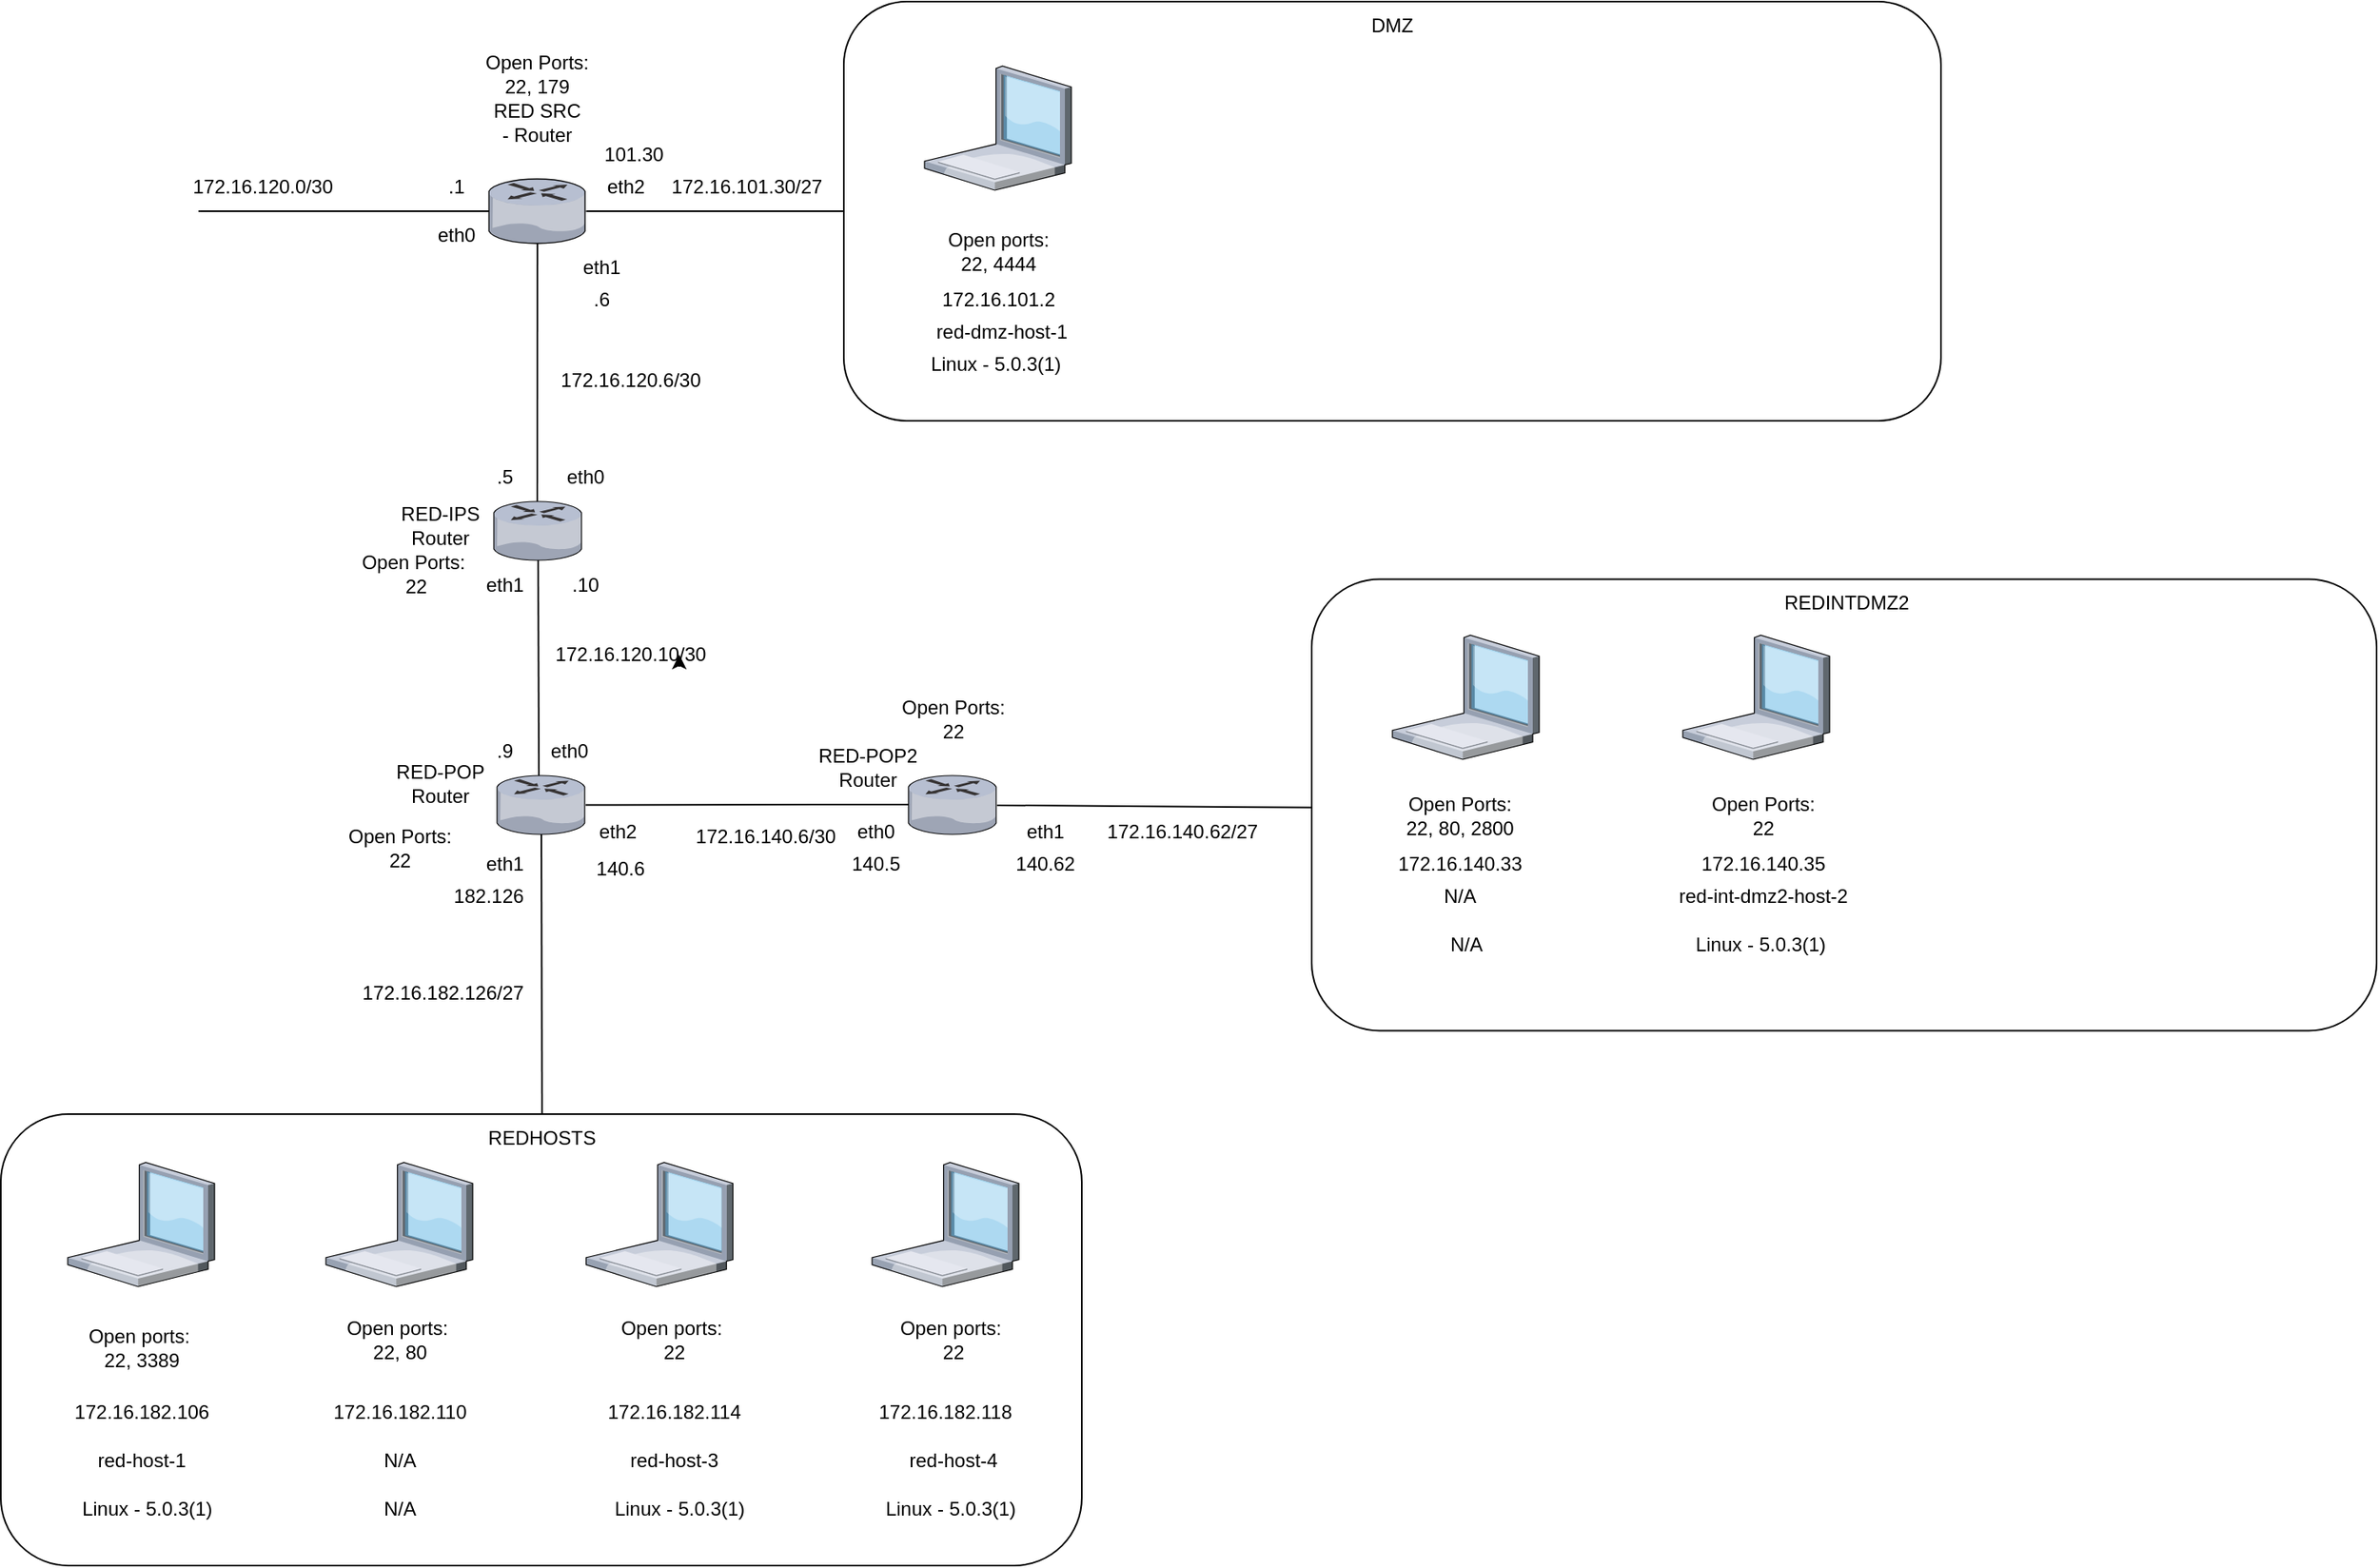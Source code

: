 <mxfile version="20.3.0" type="github">
  <diagram id="uVWatOPMQ36__uk5pxc7" name="Page-1">
    <mxGraphModel dx="2062" dy="1114" grid="1" gridSize="10" guides="1" tooltips="1" connect="1" arrows="1" fold="1" page="1" pageScale="1" pageWidth="850" pageHeight="1100" math="0" shadow="0">
      <root>
        <mxCell id="0" />
        <mxCell id="1" parent="0" />
        <mxCell id="sieKOuywl5AD_1K4OOEY-1" value="" style="verticalLabelPosition=bottom;sketch=0;aspect=fixed;html=1;verticalAlign=top;strokeColor=none;align=center;outlineConnect=0;shape=mxgraph.citrix.router;" vertex="1" parent="1">
          <mxGeometry x="310" y="370" width="60.27" height="40" as="geometry" />
        </mxCell>
        <mxCell id="sieKOuywl5AD_1K4OOEY-2" value="RED SRC - Router" style="text;html=1;strokeColor=none;fillColor=none;align=center;verticalAlign=middle;whiteSpace=wrap;rounded=0;" vertex="1" parent="1">
          <mxGeometry x="310" y="320" width="60" height="30" as="geometry" />
        </mxCell>
        <mxCell id="sieKOuywl5AD_1K4OOEY-3" value="" style="endArrow=none;html=1;rounded=0;" edge="1" parent="1" target="sieKOuywl5AD_1K4OOEY-1">
          <mxGeometry width="50" height="50" relative="1" as="geometry">
            <mxPoint x="130" y="390" as="sourcePoint" />
            <mxPoint x="270" y="380" as="targetPoint" />
          </mxGeometry>
        </mxCell>
        <mxCell id="sieKOuywl5AD_1K4OOEY-4" value="172.16.120.0/30" style="text;html=1;strokeColor=none;fillColor=none;align=center;verticalAlign=middle;whiteSpace=wrap;rounded=0;" vertex="1" parent="1">
          <mxGeometry x="140" y="360" width="60" height="30" as="geometry" />
        </mxCell>
        <mxCell id="sieKOuywl5AD_1K4OOEY-5" value=".1&lt;br&gt;" style="text;html=1;strokeColor=none;fillColor=none;align=center;verticalAlign=middle;whiteSpace=wrap;rounded=0;" vertex="1" parent="1">
          <mxGeometry x="260" y="360" width="60" height="30" as="geometry" />
        </mxCell>
        <mxCell id="sieKOuywl5AD_1K4OOEY-6" value="eth0" style="text;html=1;strokeColor=none;fillColor=none;align=center;verticalAlign=middle;whiteSpace=wrap;rounded=0;" vertex="1" parent="1">
          <mxGeometry x="260" y="390" width="60" height="30" as="geometry" />
        </mxCell>
        <mxCell id="sieKOuywl5AD_1K4OOEY-7" value="" style="endArrow=none;html=1;rounded=0;" edge="1" parent="1" target="sieKOuywl5AD_1K4OOEY-1">
          <mxGeometry width="50" height="50" relative="1" as="geometry">
            <mxPoint x="340" y="580" as="sourcePoint" />
            <mxPoint x="370" y="470" as="targetPoint" />
          </mxGeometry>
        </mxCell>
        <mxCell id="sieKOuywl5AD_1K4OOEY-8" value="" style="endArrow=none;html=1;rounded=0;" edge="1" parent="1" source="sieKOuywl5AD_1K4OOEY-1">
          <mxGeometry width="50" height="50" relative="1" as="geometry">
            <mxPoint x="440" y="420" as="sourcePoint" />
            <mxPoint x="530" y="390" as="targetPoint" />
          </mxGeometry>
        </mxCell>
        <mxCell id="sieKOuywl5AD_1K4OOEY-9" value="eth1" style="text;html=1;strokeColor=none;fillColor=none;align=center;verticalAlign=middle;whiteSpace=wrap;rounded=0;" vertex="1" parent="1">
          <mxGeometry x="350" y="410" width="60" height="30" as="geometry" />
        </mxCell>
        <mxCell id="sieKOuywl5AD_1K4OOEY-10" value="eth2" style="text;html=1;strokeColor=none;fillColor=none;align=center;verticalAlign=middle;whiteSpace=wrap;rounded=0;" vertex="1" parent="1">
          <mxGeometry x="365" y="360" width="60" height="30" as="geometry" />
        </mxCell>
        <mxCell id="sieKOuywl5AD_1K4OOEY-11" value=".6" style="text;html=1;strokeColor=none;fillColor=none;align=center;verticalAlign=middle;whiteSpace=wrap;rounded=0;" vertex="1" parent="1">
          <mxGeometry x="350" y="430" width="60" height="30" as="geometry" />
        </mxCell>
        <mxCell id="sieKOuywl5AD_1K4OOEY-12" value="101.30" style="text;html=1;strokeColor=none;fillColor=none;align=center;verticalAlign=middle;whiteSpace=wrap;rounded=0;" vertex="1" parent="1">
          <mxGeometry x="370.27" y="340" width="60" height="30" as="geometry" />
        </mxCell>
        <mxCell id="sieKOuywl5AD_1K4OOEY-13" value="" style="verticalLabelPosition=bottom;sketch=0;aspect=fixed;html=1;verticalAlign=top;strokeColor=none;align=center;outlineConnect=0;shape=mxgraph.citrix.router;" vertex="1" parent="1">
          <mxGeometry x="313" y="570" width="55" height="36.5" as="geometry" />
        </mxCell>
        <mxCell id="sieKOuywl5AD_1K4OOEY-14" value="RED-IPS&lt;br&gt;Router" style="text;html=1;strokeColor=none;fillColor=none;align=center;verticalAlign=middle;whiteSpace=wrap;rounded=0;" vertex="1" parent="1">
          <mxGeometry x="250" y="570" width="60" height="30" as="geometry" />
        </mxCell>
        <mxCell id="sieKOuywl5AD_1K4OOEY-15" value=".5" style="text;html=1;strokeColor=none;fillColor=none;align=center;verticalAlign=middle;whiteSpace=wrap;rounded=0;" vertex="1" parent="1">
          <mxGeometry x="290" y="540" width="60" height="30" as="geometry" />
        </mxCell>
        <mxCell id="sieKOuywl5AD_1K4OOEY-16" value="172.16.101.30/27" style="text;html=1;strokeColor=none;fillColor=none;align=center;verticalAlign=middle;whiteSpace=wrap;rounded=0;" vertex="1" parent="1">
          <mxGeometry x="440" y="360" width="60" height="30" as="geometry" />
        </mxCell>
        <mxCell id="sieKOuywl5AD_1K4OOEY-17" value="172.16.120.6/30" style="text;html=1;strokeColor=none;fillColor=none;align=center;verticalAlign=middle;whiteSpace=wrap;rounded=0;" vertex="1" parent="1">
          <mxGeometry x="368" y="480" width="60" height="30" as="geometry" />
        </mxCell>
        <mxCell id="sieKOuywl5AD_1K4OOEY-18" value="eth0" style="text;html=1;strokeColor=none;fillColor=none;align=center;verticalAlign=middle;whiteSpace=wrap;rounded=0;" vertex="1" parent="1">
          <mxGeometry x="340" y="540" width="60" height="30" as="geometry" />
        </mxCell>
        <mxCell id="sieKOuywl5AD_1K4OOEY-20" value="eth1" style="text;html=1;strokeColor=none;fillColor=none;align=center;verticalAlign=middle;whiteSpace=wrap;rounded=0;" vertex="1" parent="1">
          <mxGeometry x="290" y="606.5" width="60" height="30" as="geometry" />
        </mxCell>
        <mxCell id="sieKOuywl5AD_1K4OOEY-21" value="" style="endArrow=none;html=1;rounded=0;" edge="1" parent="1" target="sieKOuywl5AD_1K4OOEY-13">
          <mxGeometry width="50" height="50" relative="1" as="geometry">
            <mxPoint x="341" y="740" as="sourcePoint" />
            <mxPoint x="400" y="680" as="targetPoint" />
          </mxGeometry>
        </mxCell>
        <mxCell id="sieKOuywl5AD_1K4OOEY-22" value=".10" style="text;html=1;strokeColor=none;fillColor=none;align=center;verticalAlign=middle;whiteSpace=wrap;rounded=0;" vertex="1" parent="1">
          <mxGeometry x="340" y="606.5" width="60" height="30" as="geometry" />
        </mxCell>
        <mxCell id="sieKOuywl5AD_1K4OOEY-23" value="172.16.120.10/30" style="text;html=1;strokeColor=none;fillColor=none;align=center;verticalAlign=middle;whiteSpace=wrap;rounded=0;" vertex="1" parent="1">
          <mxGeometry x="368" y="650" width="60" height="30" as="geometry" />
        </mxCell>
        <mxCell id="sieKOuywl5AD_1K4OOEY-24" style="edgeStyle=orthogonalEdgeStyle;rounded=0;orthogonalLoop=1;jettySize=auto;html=1;exitX=1;exitY=0.75;exitDx=0;exitDy=0;entryX=1;entryY=0.5;entryDx=0;entryDy=0;" edge="1" parent="1" source="sieKOuywl5AD_1K4OOEY-23" target="sieKOuywl5AD_1K4OOEY-23">
          <mxGeometry relative="1" as="geometry" />
        </mxCell>
        <mxCell id="sieKOuywl5AD_1K4OOEY-25" value="" style="verticalLabelPosition=bottom;sketch=0;aspect=fixed;html=1;verticalAlign=top;strokeColor=none;align=center;outlineConnect=0;shape=mxgraph.citrix.router;" vertex="1" parent="1">
          <mxGeometry x="315" y="740" width="55" height="36.5" as="geometry" />
        </mxCell>
        <mxCell id="sieKOuywl5AD_1K4OOEY-26" value=".9" style="text;html=1;strokeColor=none;fillColor=none;align=center;verticalAlign=middle;whiteSpace=wrap;rounded=0;" vertex="1" parent="1">
          <mxGeometry x="290" y="710" width="60" height="30" as="geometry" />
        </mxCell>
        <mxCell id="sieKOuywl5AD_1K4OOEY-27" value="RED-POP&lt;br&gt;Router" style="text;html=1;strokeColor=none;fillColor=none;align=center;verticalAlign=middle;whiteSpace=wrap;rounded=0;" vertex="1" parent="1">
          <mxGeometry x="250" y="730" width="60" height="30" as="geometry" />
        </mxCell>
        <mxCell id="sieKOuywl5AD_1K4OOEY-28" value="eth0" style="text;html=1;strokeColor=none;fillColor=none;align=center;verticalAlign=middle;whiteSpace=wrap;rounded=0;" vertex="1" parent="1">
          <mxGeometry x="330" y="710" width="60" height="30" as="geometry" />
        </mxCell>
        <mxCell id="sieKOuywl5AD_1K4OOEY-29" value="eth1" style="text;html=1;strokeColor=none;fillColor=none;align=center;verticalAlign=middle;whiteSpace=wrap;rounded=0;" vertex="1" parent="1">
          <mxGeometry x="290" y="780" width="60" height="30" as="geometry" />
        </mxCell>
        <mxCell id="sieKOuywl5AD_1K4OOEY-30" value="eth2" style="text;html=1;strokeColor=none;fillColor=none;align=center;verticalAlign=middle;whiteSpace=wrap;rounded=0;" vertex="1" parent="1">
          <mxGeometry x="360" y="760" width="60" height="30" as="geometry" />
        </mxCell>
        <mxCell id="sieKOuywl5AD_1K4OOEY-32" value="" style="endArrow=none;html=1;rounded=0;" edge="1" parent="1" source="sieKOuywl5AD_1K4OOEY-25">
          <mxGeometry width="50" height="50" relative="1" as="geometry">
            <mxPoint x="400" y="780" as="sourcePoint" />
            <mxPoint x="570" y="758" as="targetPoint" />
          </mxGeometry>
        </mxCell>
        <mxCell id="sieKOuywl5AD_1K4OOEY-33" value="" style="endArrow=none;html=1;rounded=0;" edge="1" parent="1" target="sieKOuywl5AD_1K4OOEY-25">
          <mxGeometry width="50" height="50" relative="1" as="geometry">
            <mxPoint x="343" y="970" as="sourcePoint" />
            <mxPoint x="320" y="870" as="targetPoint" />
          </mxGeometry>
        </mxCell>
        <mxCell id="sieKOuywl5AD_1K4OOEY-34" value="&amp;nbsp;172.16.182.126/27" style="text;html=1;strokeColor=none;fillColor=none;align=center;verticalAlign=middle;whiteSpace=wrap;rounded=0;" vertex="1" parent="1">
          <mxGeometry x="250" y="860" width="60" height="30" as="geometry" />
        </mxCell>
        <mxCell id="sieKOuywl5AD_1K4OOEY-35" value="182.126" style="text;html=1;strokeColor=none;fillColor=none;align=center;verticalAlign=middle;whiteSpace=wrap;rounded=0;" vertex="1" parent="1">
          <mxGeometry x="280" y="800" width="60" height="30" as="geometry" />
        </mxCell>
        <mxCell id="sieKOuywl5AD_1K4OOEY-36" value="&lt;div&gt;&amp;nbsp;172.16.140.6/30&lt;/div&gt;&lt;div&gt;&lt;br&gt;&lt;/div&gt;" style="text;html=1;strokeColor=none;fillColor=none;align=center;verticalAlign=middle;whiteSpace=wrap;rounded=0;" vertex="1" parent="1">
          <mxGeometry x="450" y="770" width="60" height="30" as="geometry" />
        </mxCell>
        <mxCell id="sieKOuywl5AD_1K4OOEY-37" value="&lt;div&gt;&amp;nbsp;140.6&lt;/div&gt;&lt;div&gt;&lt;br&gt;&lt;/div&gt;" style="text;html=1;strokeColor=none;fillColor=none;align=center;verticalAlign=middle;whiteSpace=wrap;rounded=0;" vertex="1" parent="1">
          <mxGeometry x="360" y="790" width="60" height="30" as="geometry" />
        </mxCell>
        <mxCell id="sieKOuywl5AD_1K4OOEY-38" value="" style="verticalLabelPosition=bottom;sketch=0;aspect=fixed;html=1;verticalAlign=top;strokeColor=none;align=center;outlineConnect=0;shape=mxgraph.citrix.router;" vertex="1" parent="1">
          <mxGeometry x="570" y="740" width="55" height="36.5" as="geometry" />
        </mxCell>
        <mxCell id="sieKOuywl5AD_1K4OOEY-39" value="140.5" style="text;html=1;strokeColor=none;fillColor=none;align=center;verticalAlign=middle;whiteSpace=wrap;rounded=0;" vertex="1" parent="1">
          <mxGeometry x="520" y="780" width="60" height="30" as="geometry" />
        </mxCell>
        <mxCell id="sieKOuywl5AD_1K4OOEY-40" value="eth0" style="text;html=1;strokeColor=none;fillColor=none;align=center;verticalAlign=middle;whiteSpace=wrap;rounded=0;" vertex="1" parent="1">
          <mxGeometry x="520" y="760" width="60" height="30" as="geometry" />
        </mxCell>
        <mxCell id="sieKOuywl5AD_1K4OOEY-41" value="RED-POP2&lt;br&gt;Router" style="text;html=1;strokeColor=none;fillColor=none;align=center;verticalAlign=middle;whiteSpace=wrap;rounded=0;" vertex="1" parent="1">
          <mxGeometry x="510" y="720" width="70" height="30" as="geometry" />
        </mxCell>
        <mxCell id="sieKOuywl5AD_1K4OOEY-42" value="172.16.140.62/27" style="text;html=1;strokeColor=none;fillColor=none;align=center;verticalAlign=middle;whiteSpace=wrap;rounded=0;" vertex="1" parent="1">
          <mxGeometry x="710" y="760" width="60" height="30" as="geometry" />
        </mxCell>
        <mxCell id="sieKOuywl5AD_1K4OOEY-43" value="" style="endArrow=none;html=1;rounded=0;" edge="1" parent="1" source="sieKOuywl5AD_1K4OOEY-38">
          <mxGeometry width="50" height="50" relative="1" as="geometry">
            <mxPoint x="690" y="770" as="sourcePoint" />
            <mxPoint x="850" y="760" as="targetPoint" />
          </mxGeometry>
        </mxCell>
        <mxCell id="sieKOuywl5AD_1K4OOEY-44" value="140.62" style="text;html=1;strokeColor=none;fillColor=none;align=center;verticalAlign=middle;whiteSpace=wrap;rounded=0;" vertex="1" parent="1">
          <mxGeometry x="625" y="780" width="60" height="30" as="geometry" />
        </mxCell>
        <mxCell id="sieKOuywl5AD_1K4OOEY-45" value="eth1" style="text;html=1;strokeColor=none;fillColor=none;align=center;verticalAlign=middle;whiteSpace=wrap;rounded=0;" vertex="1" parent="1">
          <mxGeometry x="625" y="760" width="60" height="30" as="geometry" />
        </mxCell>
        <mxCell id="sieKOuywl5AD_1K4OOEY-46" value="" style="rounded=1;whiteSpace=wrap;html=1;" vertex="1" parent="1">
          <mxGeometry x="7.5" y="950" width="670" height="280" as="geometry" />
        </mxCell>
        <mxCell id="sieKOuywl5AD_1K4OOEY-47" value="&lt;br&gt;&lt;br&gt;&lt;br&gt;&lt;br&gt;&lt;br&gt;&lt;br&gt;" style="rounded=1;whiteSpace=wrap;html=1;" vertex="1" parent="1">
          <mxGeometry x="820" y="618.25" width="660" height="280" as="geometry" />
        </mxCell>
        <mxCell id="sieKOuywl5AD_1K4OOEY-48" value="" style="rounded=1;whiteSpace=wrap;html=1;" vertex="1" parent="1">
          <mxGeometry x="530" y="260" width="680" height="260" as="geometry" />
        </mxCell>
        <mxCell id="sieKOuywl5AD_1K4OOEY-49" value="Open Ports:&lt;br&gt;22, 179" style="text;html=1;strokeColor=none;fillColor=none;align=center;verticalAlign=middle;whiteSpace=wrap;rounded=0;" vertex="1" parent="1">
          <mxGeometry x="305" y="290" width="70" height="30" as="geometry" />
        </mxCell>
        <mxCell id="sieKOuywl5AD_1K4OOEY-50" value="" style="verticalLabelPosition=bottom;sketch=0;aspect=fixed;html=1;verticalAlign=top;strokeColor=none;align=center;outlineConnect=0;shape=mxgraph.citrix.laptop_1;" vertex="1" parent="1">
          <mxGeometry x="580" y="300" width="91" height="77" as="geometry" />
        </mxCell>
        <mxCell id="sieKOuywl5AD_1K4OOEY-51" value="Open ports:&lt;br&gt;22, 4444" style="text;html=1;strokeColor=none;fillColor=none;align=center;verticalAlign=middle;whiteSpace=wrap;rounded=0;" vertex="1" parent="1">
          <mxGeometry x="575.5" y="400" width="100" height="30" as="geometry" />
        </mxCell>
        <mxCell id="sieKOuywl5AD_1K4OOEY-52" value="172.16.101.2" style="text;html=1;strokeColor=none;fillColor=none;align=center;verticalAlign=middle;whiteSpace=wrap;rounded=0;" vertex="1" parent="1">
          <mxGeometry x="595.5" y="430" width="60" height="30" as="geometry" />
        </mxCell>
        <mxCell id="sieKOuywl5AD_1K4OOEY-53" value="red-dmz-host-1" style="text;html=1;strokeColor=none;fillColor=none;align=center;verticalAlign=middle;whiteSpace=wrap;rounded=0;" vertex="1" parent="1">
          <mxGeometry x="577.5" y="450" width="100" height="30" as="geometry" />
        </mxCell>
        <mxCell id="sieKOuywl5AD_1K4OOEY-54" value="" style="verticalLabelPosition=bottom;sketch=0;aspect=fixed;html=1;verticalAlign=top;strokeColor=none;align=center;outlineConnect=0;shape=mxgraph.citrix.laptop_1;" vertex="1" parent="1">
          <mxGeometry x="870" y="653" width="91" height="77" as="geometry" />
        </mxCell>
        <mxCell id="sieKOuywl5AD_1K4OOEY-55" value="" style="verticalLabelPosition=bottom;sketch=0;aspect=fixed;html=1;verticalAlign=top;strokeColor=none;align=center;outlineConnect=0;shape=mxgraph.citrix.laptop_1;" vertex="1" parent="1">
          <mxGeometry x="1050" y="653" width="91" height="77" as="geometry" />
        </mxCell>
        <mxCell id="sieKOuywl5AD_1K4OOEY-56" value="Open Ports:&lt;br&gt;22, 80, 2800" style="text;html=1;strokeColor=none;fillColor=none;align=center;verticalAlign=middle;whiteSpace=wrap;rounded=0;" vertex="1" parent="1">
          <mxGeometry x="870" y="750" width="84" height="30" as="geometry" />
        </mxCell>
        <mxCell id="sieKOuywl5AD_1K4OOEY-57" value="Open Ports:&lt;br&gt;22" style="text;html=1;strokeColor=none;fillColor=none;align=center;verticalAlign=middle;whiteSpace=wrap;rounded=0;" vertex="1" parent="1">
          <mxGeometry x="1050" y="750" width="100" height="30" as="geometry" />
        </mxCell>
        <mxCell id="sieKOuywl5AD_1K4OOEY-58" value="172.16.140.33" style="text;html=1;strokeColor=none;fillColor=none;align=center;verticalAlign=middle;whiteSpace=wrap;rounded=0;" vertex="1" parent="1">
          <mxGeometry x="882" y="780" width="60" height="30" as="geometry" />
        </mxCell>
        <mxCell id="sieKOuywl5AD_1K4OOEY-59" value="172.16.140.35" style="text;html=1;strokeColor=none;fillColor=none;align=center;verticalAlign=middle;whiteSpace=wrap;rounded=0;" vertex="1" parent="1">
          <mxGeometry x="1070" y="780" width="60" height="30" as="geometry" />
        </mxCell>
        <mxCell id="sieKOuywl5AD_1K4OOEY-60" value="N/A" style="text;html=1;strokeColor=none;fillColor=none;align=center;verticalAlign=middle;whiteSpace=wrap;rounded=0;" vertex="1" parent="1">
          <mxGeometry x="882" y="800" width="60" height="30" as="geometry" />
        </mxCell>
        <mxCell id="sieKOuywl5AD_1K4OOEY-61" value="red-int-dmz2-host-2" style="text;html=1;strokeColor=none;fillColor=none;align=center;verticalAlign=middle;whiteSpace=wrap;rounded=0;" vertex="1" parent="1">
          <mxGeometry x="1040" y="800" width="120" height="30" as="geometry" />
        </mxCell>
        <mxCell id="sieKOuywl5AD_1K4OOEY-62" value="DMZ" style="text;html=1;strokeColor=none;fillColor=none;align=center;verticalAlign=middle;whiteSpace=wrap;rounded=0;" vertex="1" parent="1">
          <mxGeometry x="840" y="260" width="60" height="30" as="geometry" />
        </mxCell>
        <mxCell id="sieKOuywl5AD_1K4OOEY-63" value="&amp;nbsp;REDINTDMZ2" style="text;html=1;strokeColor=none;fillColor=none;align=center;verticalAlign=middle;whiteSpace=wrap;rounded=0;" vertex="1" parent="1">
          <mxGeometry x="1120" y="618.25" width="60" height="30" as="geometry" />
        </mxCell>
        <mxCell id="sieKOuywl5AD_1K4OOEY-64" value="Open Ports:&lt;br&gt;22" style="text;html=1;strokeColor=none;fillColor=none;align=center;verticalAlign=middle;whiteSpace=wrap;rounded=0;" vertex="1" parent="1">
          <mxGeometry x="547.5" y="690" width="100" height="30" as="geometry" />
        </mxCell>
        <mxCell id="sieKOuywl5AD_1K4OOEY-65" value="Open Ports:&lt;br&gt;22" style="text;html=1;strokeColor=none;fillColor=none;align=center;verticalAlign=middle;whiteSpace=wrap;rounded=0;" vertex="1" parent="1">
          <mxGeometry x="210" y="770" width="90" height="30" as="geometry" />
        </mxCell>
        <mxCell id="sieKOuywl5AD_1K4OOEY-66" value="" style="verticalLabelPosition=bottom;sketch=0;aspect=fixed;html=1;verticalAlign=top;strokeColor=none;align=center;outlineConnect=0;shape=mxgraph.citrix.laptop_1;" vertex="1" parent="1">
          <mxGeometry x="49" y="980" width="91" height="77" as="geometry" />
        </mxCell>
        <mxCell id="sieKOuywl5AD_1K4OOEY-67" value="" style="verticalLabelPosition=bottom;sketch=0;aspect=fixed;html=1;verticalAlign=top;strokeColor=none;align=center;outlineConnect=0;shape=mxgraph.citrix.laptop_1;" vertex="1" parent="1">
          <mxGeometry x="209" y="980" width="91" height="77" as="geometry" />
        </mxCell>
        <mxCell id="sieKOuywl5AD_1K4OOEY-68" value="" style="verticalLabelPosition=bottom;sketch=0;aspect=fixed;html=1;verticalAlign=top;strokeColor=none;align=center;outlineConnect=0;shape=mxgraph.citrix.laptop_1;" vertex="1" parent="1">
          <mxGeometry x="370.27" y="980" width="91" height="77" as="geometry" />
        </mxCell>
        <mxCell id="sieKOuywl5AD_1K4OOEY-69" value="172.16.182.118" style="text;html=1;strokeColor=none;fillColor=none;align=center;verticalAlign=middle;whiteSpace=wrap;rounded=0;" vertex="1" parent="1">
          <mxGeometry x="563" y="1120" width="60" height="30" as="geometry" />
        </mxCell>
        <mxCell id="sieKOuywl5AD_1K4OOEY-70" value="172.16.182.114" style="text;html=1;strokeColor=none;fillColor=none;align=center;verticalAlign=middle;whiteSpace=wrap;rounded=0;" vertex="1" parent="1">
          <mxGeometry x="395" y="1120" width="60" height="30" as="geometry" />
        </mxCell>
        <mxCell id="sieKOuywl5AD_1K4OOEY-71" value="172.16.182.110" style="text;html=1;strokeColor=none;fillColor=none;align=center;verticalAlign=middle;whiteSpace=wrap;rounded=0;" vertex="1" parent="1">
          <mxGeometry x="225" y="1120" width="60" height="30" as="geometry" />
        </mxCell>
        <mxCell id="sieKOuywl5AD_1K4OOEY-72" value="" style="verticalLabelPosition=bottom;sketch=0;aspect=fixed;html=1;verticalAlign=top;strokeColor=none;align=center;outlineConnect=0;shape=mxgraph.citrix.laptop_1;" vertex="1" parent="1">
          <mxGeometry x="547.5" y="980" width="91" height="77" as="geometry" />
        </mxCell>
        <mxCell id="sieKOuywl5AD_1K4OOEY-73" value="172.16.182.106" style="text;html=1;strokeColor=none;fillColor=none;align=center;verticalAlign=middle;whiteSpace=wrap;rounded=0;" vertex="1" parent="1">
          <mxGeometry x="64.5" y="1120" width="60" height="30" as="geometry" />
        </mxCell>
        <mxCell id="sieKOuywl5AD_1K4OOEY-74" value="Open ports:&amp;nbsp;&lt;br&gt;22, 3389" style="text;html=1;strokeColor=none;fillColor=none;align=center;verticalAlign=middle;whiteSpace=wrap;rounded=0;" vertex="1" parent="1">
          <mxGeometry x="44.5" y="1080" width="100" height="30" as="geometry" />
        </mxCell>
        <mxCell id="sieKOuywl5AD_1K4OOEY-75" value="Open ports:&amp;nbsp;&lt;br&gt;22, 80" style="text;html=1;strokeColor=none;fillColor=none;align=center;verticalAlign=middle;whiteSpace=wrap;rounded=0;" vertex="1" parent="1">
          <mxGeometry x="204.5" y="1075" width="100" height="30" as="geometry" />
        </mxCell>
        <mxCell id="sieKOuywl5AD_1K4OOEY-77" value="Open ports:&amp;nbsp;&lt;br&gt;22" style="text;html=1;strokeColor=none;fillColor=none;align=center;verticalAlign=middle;whiteSpace=wrap;rounded=0;" vertex="1" parent="1">
          <mxGeometry x="375" y="1075" width="100" height="30" as="geometry" />
        </mxCell>
        <mxCell id="sieKOuywl5AD_1K4OOEY-78" value="Open ports:&amp;nbsp;&lt;br&gt;22" style="text;html=1;strokeColor=none;fillColor=none;align=center;verticalAlign=middle;whiteSpace=wrap;rounded=0;" vertex="1" parent="1">
          <mxGeometry x="547.5" y="1075" width="100" height="30" as="geometry" />
        </mxCell>
        <mxCell id="sieKOuywl5AD_1K4OOEY-81" value="red-host-1" style="text;html=1;strokeColor=none;fillColor=none;align=center;verticalAlign=middle;whiteSpace=wrap;rounded=0;" vertex="1" parent="1">
          <mxGeometry x="64.5" y="1150" width="60" height="30" as="geometry" />
        </mxCell>
        <mxCell id="sieKOuywl5AD_1K4OOEY-82" value="N/A" style="text;html=1;strokeColor=none;fillColor=none;align=center;verticalAlign=middle;whiteSpace=wrap;rounded=0;" vertex="1" parent="1">
          <mxGeometry x="225" y="1150" width="60" height="30" as="geometry" />
        </mxCell>
        <mxCell id="sieKOuywl5AD_1K4OOEY-83" value="red-host-3" style="text;html=1;strokeColor=none;fillColor=none;align=center;verticalAlign=middle;whiteSpace=wrap;rounded=0;" vertex="1" parent="1">
          <mxGeometry x="395" y="1150" width="60" height="30" as="geometry" />
        </mxCell>
        <mxCell id="sieKOuywl5AD_1K4OOEY-84" value="red-host-4" style="text;html=1;strokeColor=none;fillColor=none;align=center;verticalAlign=middle;whiteSpace=wrap;rounded=0;" vertex="1" parent="1">
          <mxGeometry x="567.5" y="1150" width="60" height="30" as="geometry" />
        </mxCell>
        <mxCell id="sieKOuywl5AD_1K4OOEY-85" value="REDHOSTS" style="text;html=1;strokeColor=none;fillColor=none;align=center;verticalAlign=middle;whiteSpace=wrap;rounded=0;" vertex="1" parent="1">
          <mxGeometry x="312.5" y="950" width="60" height="30" as="geometry" />
        </mxCell>
        <mxCell id="sieKOuywl5AD_1K4OOEY-86" value="Open Ports:&amp;nbsp;&lt;br&gt;22" style="text;html=1;strokeColor=none;fillColor=none;align=center;verticalAlign=middle;whiteSpace=wrap;rounded=0;" vertex="1" parent="1">
          <mxGeometry x="220" y="600" width="90" height="30" as="geometry" />
        </mxCell>
        <mxCell id="sieKOuywl5AD_1K4OOEY-88" value="Linux -&amp;nbsp;5.0.3(1)&amp;nbsp;" style="text;html=1;strokeColor=none;fillColor=none;align=center;verticalAlign=middle;whiteSpace=wrap;rounded=0;" vertex="1" parent="1">
          <mxGeometry x="50" y="1180" width="100" height="30" as="geometry" />
        </mxCell>
        <mxCell id="sieKOuywl5AD_1K4OOEY-89" value="N/A" style="text;html=1;strokeColor=none;fillColor=none;align=center;verticalAlign=middle;whiteSpace=wrap;rounded=0;" vertex="1" parent="1">
          <mxGeometry x="225" y="1180" width="60" height="30" as="geometry" />
        </mxCell>
        <mxCell id="sieKOuywl5AD_1K4OOEY-93" value="Linux -&amp;nbsp;5.0.3(1)&amp;nbsp;" style="text;html=1;strokeColor=none;fillColor=none;align=center;verticalAlign=middle;whiteSpace=wrap;rounded=0;" vertex="1" parent="1">
          <mxGeometry x="380" y="1180" width="100" height="30" as="geometry" />
        </mxCell>
        <mxCell id="sieKOuywl5AD_1K4OOEY-94" value="Linux -&amp;nbsp;5.0.3(1)&amp;nbsp;" style="text;html=1;strokeColor=none;fillColor=none;align=center;verticalAlign=middle;whiteSpace=wrap;rounded=0;" vertex="1" parent="1">
          <mxGeometry x="547.5" y="1180" width="100" height="30" as="geometry" />
        </mxCell>
        <mxCell id="sieKOuywl5AD_1K4OOEY-95" value="Linux -&amp;nbsp;5.0.3(1)&amp;nbsp;" style="text;html=1;strokeColor=none;fillColor=none;align=center;verticalAlign=middle;whiteSpace=wrap;rounded=0;" vertex="1" parent="1">
          <mxGeometry x="1050" y="830" width="100" height="30" as="geometry" />
        </mxCell>
        <mxCell id="sieKOuywl5AD_1K4OOEY-96" value="N/A" style="text;html=1;strokeColor=none;fillColor=none;align=center;verticalAlign=middle;whiteSpace=wrap;rounded=0;" vertex="1" parent="1">
          <mxGeometry x="885.5" y="830" width="60" height="30" as="geometry" />
        </mxCell>
        <mxCell id="sieKOuywl5AD_1K4OOEY-97" value="Linux -&amp;nbsp;5.0.3(1)&amp;nbsp;" style="text;html=1;strokeColor=none;fillColor=none;align=center;verticalAlign=middle;whiteSpace=wrap;rounded=0;" vertex="1" parent="1">
          <mxGeometry x="575.5" y="470" width="100" height="30" as="geometry" />
        </mxCell>
      </root>
    </mxGraphModel>
  </diagram>
</mxfile>
